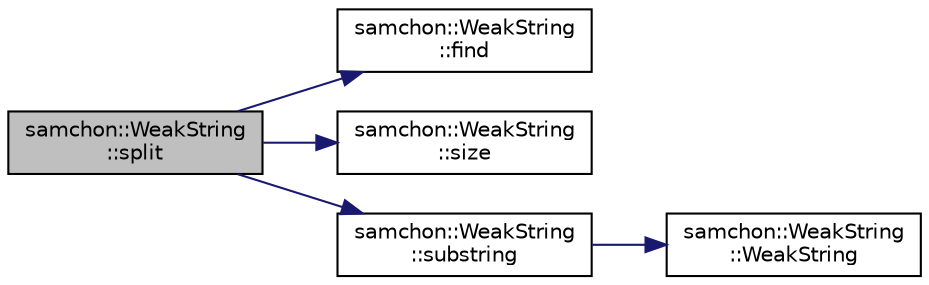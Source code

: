 digraph "samchon::WeakString::split"
{
  edge [fontname="Helvetica",fontsize="10",labelfontname="Helvetica",labelfontsize="10"];
  node [fontname="Helvetica",fontsize="10",shape=record];
  rankdir="LR";
  Node1 [label="samchon::WeakString\l::split",height=0.2,width=0.4,color="black", fillcolor="grey75", style="filled", fontcolor="black"];
  Node1 -> Node2 [color="midnightblue",fontsize="10",style="solid",fontname="Helvetica"];
  Node2 [label="samchon::WeakString\l::find",height=0.2,width=0.4,color="black", fillcolor="white", style="filled",URL="$d8/de4/classsamchon_1_1WeakString.html#ad247dd0839f218494eb0bc9aac907f2b",tooltip="Finds first occurence in string. "];
  Node1 -> Node3 [color="midnightblue",fontsize="10",style="solid",fontname="Helvetica"];
  Node3 [label="samchon::WeakString\l::size",height=0.2,width=0.4,color="black", fillcolor="white", style="filled",URL="$d8/de4/classsamchon_1_1WeakString.html#a16f0338f83a3a5d38b75d6000e69df01",tooltip="Returns size of the characters which are being referenced. "];
  Node1 -> Node4 [color="midnightblue",fontsize="10",style="solid",fontname="Helvetica"];
  Node4 [label="samchon::WeakString\l::substring",height=0.2,width=0.4,color="black", fillcolor="white", style="filled",URL="$d8/de4/classsamchon_1_1WeakString.html#a0d01b7430d7d227dfa96c997025dad90",tooltip="Generates a substring. "];
  Node4 -> Node5 [color="midnightblue",fontsize="10",style="solid",fontname="Helvetica"];
  Node5 [label="samchon::WeakString\l::WeakString",height=0.2,width=0.4,color="black", fillcolor="white", style="filled",URL="$d8/de4/classsamchon_1_1WeakString.html#a7117e5668f755a540916a7465fdc7392",tooltip="Default Constructor does not reference any character. "];
}
